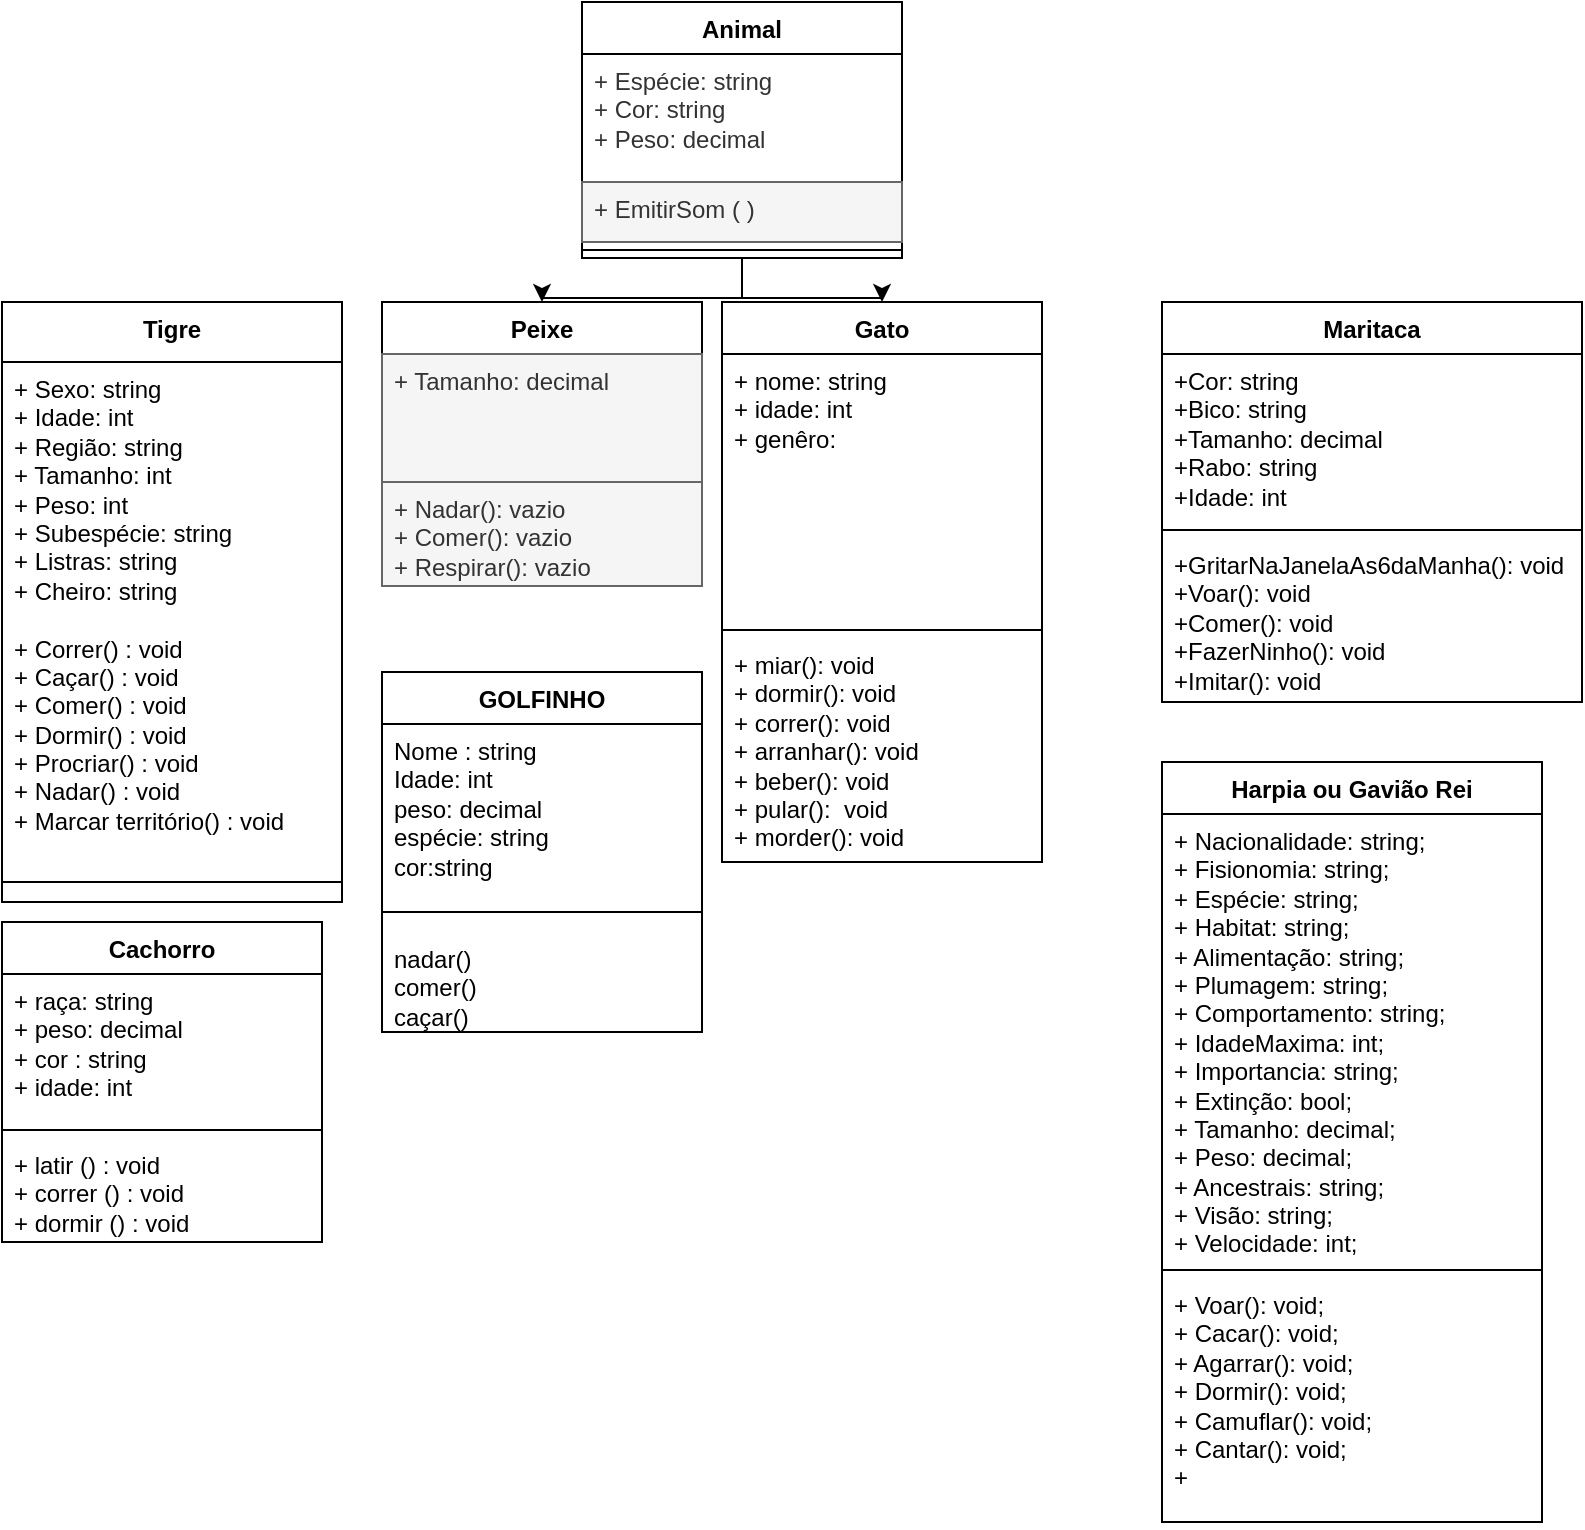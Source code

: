 <mxfile version="21.6.9" type="device">
  <diagram name="Página-1" id="l5NQ1jICLEUe-kAi1DZB">
    <mxGraphModel dx="1278" dy="545" grid="1" gridSize="10" guides="1" tooltips="1" connect="1" arrows="1" fold="1" page="1" pageScale="1" pageWidth="827" pageHeight="1169" math="0" shadow="0">
      <root>
        <mxCell id="0" />
        <mxCell id="1" parent="0" />
        <mxCell id="26nILdcjizVGjerDYyiH-1" value="Cachorro" style="swimlane;fontStyle=1;align=center;verticalAlign=top;childLayout=stackLayout;horizontal=1;startSize=26;horizontalStack=0;resizeParent=1;resizeParentMax=0;resizeLast=0;collapsible=1;marginBottom=0;whiteSpace=wrap;html=1;" vertex="1" parent="1">
          <mxGeometry x="10" y="690" width="160" height="160" as="geometry" />
        </mxCell>
        <mxCell id="26nILdcjizVGjerDYyiH-2" value="+ raça: string&lt;br&gt;+ peso: decimal&lt;br&gt;+ cor : string&lt;br&gt;+ idade: int" style="text;strokeColor=none;fillColor=none;align=left;verticalAlign=top;spacingLeft=4;spacingRight=4;overflow=hidden;rotatable=0;points=[[0,0.5],[1,0.5]];portConstraint=eastwest;whiteSpace=wrap;html=1;" vertex="1" parent="26nILdcjizVGjerDYyiH-1">
          <mxGeometry y="26" width="160" height="74" as="geometry" />
        </mxCell>
        <mxCell id="26nILdcjizVGjerDYyiH-3" value="" style="line;strokeWidth=1;fillColor=none;align=left;verticalAlign=middle;spacingTop=-1;spacingLeft=3;spacingRight=3;rotatable=0;labelPosition=right;points=[];portConstraint=eastwest;strokeColor=inherit;" vertex="1" parent="26nILdcjizVGjerDYyiH-1">
          <mxGeometry y="100" width="160" height="8" as="geometry" />
        </mxCell>
        <mxCell id="26nILdcjizVGjerDYyiH-4" value="+ latir () : void&lt;br&gt;+ correr () : void&lt;br&gt;+ dormir () : void" style="text;strokeColor=none;fillColor=none;align=left;verticalAlign=top;spacingLeft=4;spacingRight=4;overflow=hidden;rotatable=0;points=[[0,0.5],[1,0.5]];portConstraint=eastwest;whiteSpace=wrap;html=1;" vertex="1" parent="26nILdcjizVGjerDYyiH-1">
          <mxGeometry y="108" width="160" height="52" as="geometry" />
        </mxCell>
        <mxCell id="26nILdcjizVGjerDYyiH-11" value="Maritaca" style="swimlane;fontStyle=1;align=center;verticalAlign=top;childLayout=stackLayout;horizontal=1;startSize=26;horizontalStack=0;resizeParent=1;resizeParentMax=0;resizeLast=0;collapsible=1;marginBottom=0;whiteSpace=wrap;html=1;" vertex="1" parent="1">
          <mxGeometry x="590" y="380" width="210" height="200" as="geometry">
            <mxRectangle x="510" y="220" width="90" height="30" as="alternateBounds" />
          </mxGeometry>
        </mxCell>
        <mxCell id="26nILdcjizVGjerDYyiH-12" value="+Cor: string&lt;br&gt;+Bico: string&lt;br&gt;+Tamanho: decimal&lt;br&gt;+Rabo: string&lt;br&gt;+Idade: int" style="text;strokeColor=none;fillColor=none;align=left;verticalAlign=top;spacingLeft=4;spacingRight=4;overflow=hidden;rotatable=0;points=[[0,0.5],[1,0.5]];portConstraint=eastwest;whiteSpace=wrap;html=1;" vertex="1" parent="26nILdcjizVGjerDYyiH-11">
          <mxGeometry y="26" width="210" height="84" as="geometry" />
        </mxCell>
        <mxCell id="26nILdcjizVGjerDYyiH-13" value="" style="line;strokeWidth=1;fillColor=none;align=left;verticalAlign=middle;spacingTop=-1;spacingLeft=3;spacingRight=3;rotatable=0;labelPosition=right;points=[];portConstraint=eastwest;strokeColor=inherit;" vertex="1" parent="26nILdcjizVGjerDYyiH-11">
          <mxGeometry y="110" width="210" height="8" as="geometry" />
        </mxCell>
        <mxCell id="26nILdcjizVGjerDYyiH-14" value="+GritarNaJanelaAs6daManha(): void&lt;br&gt;+Voar(): void&lt;br&gt;+Comer(): void&lt;br&gt;+FazerNinho(): void&lt;br&gt;+Imitar(): void" style="text;strokeColor=none;fillColor=none;align=left;verticalAlign=top;spacingLeft=4;spacingRight=4;overflow=hidden;rotatable=0;points=[[0,0.5],[1,0.5]];portConstraint=eastwest;whiteSpace=wrap;html=1;" vertex="1" parent="26nILdcjizVGjerDYyiH-11">
          <mxGeometry y="118" width="210" height="82" as="geometry" />
        </mxCell>
        <mxCell id="26nILdcjizVGjerDYyiH-15" value="&lt;font style=&quot;vertical-align: inherit;&quot;&gt;&lt;font style=&quot;vertical-align: inherit;&quot;&gt;Peixe&lt;/font&gt;&lt;/font&gt;" style="swimlane;fontStyle=1;align=center;verticalAlign=top;childLayout=stackLayout;horizontal=1;startSize=26;horizontalStack=0;resizeParent=1;resizeParentMax=0;resizeLast=0;collapsible=1;marginBottom=0;whiteSpace=wrap;html=1;" vertex="1" parent="1">
          <mxGeometry x="200" y="380" width="160" height="142" as="geometry">
            <mxRectangle x="140" y="220" width="70" height="30" as="alternateBounds" />
          </mxGeometry>
        </mxCell>
        <mxCell id="26nILdcjizVGjerDYyiH-16" value="&lt;font style=&quot;vertical-align: inherit;&quot;&gt;&lt;font style=&quot;vertical-align: inherit;&quot;&gt;&lt;font style=&quot;vertical-align: inherit;&quot;&gt;&lt;font style=&quot;vertical-align: inherit;&quot;&gt;&lt;font style=&quot;vertical-align: inherit;&quot;&gt;&lt;font style=&quot;vertical-align: inherit;&quot;&gt;+ Tamanho: decimal &lt;/font&gt;&lt;/font&gt;&lt;br&gt;&lt;/font&gt;&lt;/font&gt;&lt;br&gt;&lt;/font&gt;&lt;/font&gt;" style="text;strokeColor=#666666;fillColor=#f5f5f5;align=left;verticalAlign=top;spacingLeft=4;spacingRight=4;overflow=hidden;rotatable=0;points=[[0,0.5],[1,0.5]];portConstraint=eastwest;whiteSpace=wrap;html=1;fontColor=#333333;" vertex="1" parent="26nILdcjizVGjerDYyiH-15">
          <mxGeometry y="26" width="160" height="64" as="geometry" />
        </mxCell>
        <mxCell id="26nILdcjizVGjerDYyiH-17" value="&lt;font style=&quot;vertical-align: inherit;&quot;&gt;&lt;font style=&quot;vertical-align: inherit;&quot;&gt;&lt;font style=&quot;vertical-align: inherit;&quot;&gt;&lt;font style=&quot;vertical-align: inherit;&quot;&gt;&lt;font style=&quot;vertical-align: inherit;&quot;&gt;&lt;font style=&quot;vertical-align: inherit;&quot;&gt;&lt;font style=&quot;vertical-align: inherit;&quot;&gt;&lt;font style=&quot;vertical-align: inherit;&quot;&gt;&lt;font style=&quot;vertical-align: inherit;&quot;&gt;&lt;font style=&quot;vertical-align: inherit;&quot;&gt;+ Nadar(): vazio &lt;/font&gt;&lt;/font&gt;&lt;/font&gt;&lt;/font&gt;&lt;br&gt;&lt;font style=&quot;vertical-align: inherit;&quot;&gt;&lt;font style=&quot;vertical-align: inherit;&quot;&gt;&lt;font style=&quot;vertical-align: inherit;&quot;&gt;&lt;font style=&quot;vertical-align: inherit;&quot;&gt;+ Comer(): vazio &lt;/font&gt;&lt;/font&gt;&lt;/font&gt;&lt;/font&gt;&lt;br&gt;&lt;font style=&quot;vertical-align: inherit;&quot;&gt;&lt;font style=&quot;vertical-align: inherit;&quot;&gt;&lt;font style=&quot;vertical-align: inherit;&quot;&gt;&lt;font style=&quot;vertical-align: inherit;&quot;&gt;+ Respirar(): vazio&lt;/font&gt;&lt;/font&gt;&lt;/font&gt;&lt;/font&gt;&lt;br&gt;&lt;/font&gt;&lt;/font&gt;&lt;/font&gt;&lt;/font&gt;&lt;/font&gt;&lt;/font&gt;" style="text;strokeColor=#666666;fillColor=#f5f5f5;align=left;verticalAlign=top;spacingLeft=4;spacingRight=4;overflow=hidden;rotatable=0;points=[[0,0.5],[1,0.5]];portConstraint=eastwest;whiteSpace=wrap;html=1;fontColor=#333333;" vertex="1" parent="26nILdcjizVGjerDYyiH-15">
          <mxGeometry y="90" width="160" height="52" as="geometry" />
        </mxCell>
        <mxCell id="26nILdcjizVGjerDYyiH-18" value="GOLFINHO" style="swimlane;fontStyle=1;align=center;verticalAlign=top;childLayout=stackLayout;horizontal=1;startSize=26;horizontalStack=0;resizeParent=1;resizeParentMax=0;resizeLast=0;collapsible=1;marginBottom=0;whiteSpace=wrap;html=1;" vertex="1" parent="1">
          <mxGeometry x="200" y="565" width="160" height="180" as="geometry">
            <mxRectangle x="140" y="400" width="100" height="30" as="alternateBounds" />
          </mxGeometry>
        </mxCell>
        <mxCell id="26nILdcjizVGjerDYyiH-19" value="Nome : string&lt;br&gt;Idade: int&amp;nbsp;&lt;br&gt;peso: decimal&lt;br&gt;espécie: string&lt;br&gt;cor:string" style="text;strokeColor=none;fillColor=none;align=left;verticalAlign=top;spacingLeft=4;spacingRight=4;overflow=hidden;rotatable=0;points=[[0,0.5],[1,0.5]];portConstraint=eastwest;whiteSpace=wrap;html=1;" vertex="1" parent="26nILdcjizVGjerDYyiH-18">
          <mxGeometry y="26" width="160" height="84" as="geometry" />
        </mxCell>
        <mxCell id="26nILdcjizVGjerDYyiH-20" value="" style="line;strokeWidth=1;fillColor=none;align=left;verticalAlign=middle;spacingTop=-1;spacingLeft=3;spacingRight=3;rotatable=0;labelPosition=right;points=[];portConstraint=eastwest;strokeColor=inherit;" vertex="1" parent="26nILdcjizVGjerDYyiH-18">
          <mxGeometry y="110" width="160" height="20" as="geometry" />
        </mxCell>
        <mxCell id="26nILdcjizVGjerDYyiH-21" value="nadar()&lt;br&gt;comer()&lt;br&gt;caçar()" style="text;strokeColor=none;fillColor=none;align=left;verticalAlign=top;spacingLeft=4;spacingRight=4;overflow=hidden;rotatable=0;points=[[0,0.5],[1,0.5]];portConstraint=eastwest;whiteSpace=wrap;html=1;" vertex="1" parent="26nILdcjizVGjerDYyiH-18">
          <mxGeometry y="130" width="160" height="50" as="geometry" />
        </mxCell>
        <mxCell id="26nILdcjizVGjerDYyiH-22" value="Harpia ou Gavião Rei&lt;br&gt;" style="swimlane;fontStyle=1;align=center;verticalAlign=top;childLayout=stackLayout;horizontal=1;startSize=26;horizontalStack=0;resizeParent=1;resizeParentMax=0;resizeLast=0;collapsible=1;marginBottom=0;whiteSpace=wrap;html=1;" vertex="1" parent="1">
          <mxGeometry x="590" y="610" width="190" height="380" as="geometry">
            <mxRectangle x="510" y="450" width="160" height="30" as="alternateBounds" />
          </mxGeometry>
        </mxCell>
        <mxCell id="26nILdcjizVGjerDYyiH-23" value="+ Nacionalidade: string;&lt;br&gt;+ Fisionomia: string;&lt;br&gt;+ Espécie: string;&lt;br&gt;+ Habitat: string;&lt;br&gt;+ Alimentação: string;&lt;br&gt;+ Plumagem: string;&lt;br&gt;+ Comportamento: string;&lt;br&gt;+ IdadeMaxima: int;&lt;br&gt;+ Importancia: string;&lt;br&gt;+ Extinção: bool;&lt;br&gt;+ Tamanho: decimal;&lt;br&gt;+ Peso: decimal;&lt;br&gt;+ Ancestrais: string;&lt;br&gt;+ Visão: string;&lt;br&gt;+ Velocidade: int;" style="text;strokeColor=none;fillColor=none;align=left;verticalAlign=top;spacingLeft=4;spacingRight=4;overflow=hidden;rotatable=0;points=[[0,0.5],[1,0.5]];portConstraint=eastwest;whiteSpace=wrap;html=1;" vertex="1" parent="26nILdcjizVGjerDYyiH-22">
          <mxGeometry y="26" width="190" height="224" as="geometry" />
        </mxCell>
        <mxCell id="26nILdcjizVGjerDYyiH-24" value="" style="line;strokeWidth=1;fillColor=none;align=left;verticalAlign=middle;spacingTop=-1;spacingLeft=3;spacingRight=3;rotatable=0;labelPosition=right;points=[];portConstraint=eastwest;strokeColor=inherit;" vertex="1" parent="26nILdcjizVGjerDYyiH-22">
          <mxGeometry y="250" width="190" height="8" as="geometry" />
        </mxCell>
        <mxCell id="26nILdcjizVGjerDYyiH-25" value="+ Voar(): void;&lt;br&gt;+ Cacar(): void;&lt;br&gt;+ Agarrar(): void;&lt;br&gt;+ Dormir(): void;&lt;br&gt;+ Camuflar(): void;&lt;br&gt;+ Cantar(): void;&lt;br&gt;+&amp;nbsp;" style="text;strokeColor=none;fillColor=none;align=left;verticalAlign=top;spacingLeft=4;spacingRight=4;overflow=hidden;rotatable=0;points=[[0,0.5],[1,0.5]];portConstraint=eastwest;whiteSpace=wrap;html=1;" vertex="1" parent="26nILdcjizVGjerDYyiH-22">
          <mxGeometry y="258" width="190" height="122" as="geometry" />
        </mxCell>
        <mxCell id="26nILdcjizVGjerDYyiH-26" value="Tigre" style="swimlane;fontStyle=1;align=center;verticalAlign=top;childLayout=stackLayout;horizontal=1;startSize=30;horizontalStack=0;resizeParent=1;resizeParentMax=0;resizeLast=0;collapsible=1;marginBottom=0;whiteSpace=wrap;html=1;" vertex="1" parent="1">
          <mxGeometry x="10" y="380" width="170" height="300" as="geometry">
            <mxRectangle y="220" width="70" height="30" as="alternateBounds" />
          </mxGeometry>
        </mxCell>
        <mxCell id="26nILdcjizVGjerDYyiH-27" value="+ Sexo: string&lt;br&gt;+ Idade: int&lt;br&gt;+ Região: string&lt;br&gt;+ Tamanho: int&lt;br&gt;+ Peso: int&lt;br&gt;+ Subespécie: string&lt;br&gt;+ Listras: string&lt;br&gt;+ Cheiro: string&lt;br&gt;&lt;br&gt;+ Correr() : void&lt;br&gt;+ Caçar() : void&lt;br&gt;+ Comer() : void&lt;br&gt;+ Dormir() : void&lt;br&gt;+ Procriar() : void&lt;br&gt;+ Nadar() : void&lt;br&gt;+ Marcar território() : void" style="text;strokeColor=none;fillColor=none;align=left;verticalAlign=top;spacingLeft=4;spacingRight=4;overflow=hidden;rotatable=0;points=[[0,0.5],[1,0.5]];portConstraint=eastwest;whiteSpace=wrap;html=1;" vertex="1" parent="26nILdcjizVGjerDYyiH-26">
          <mxGeometry y="30" width="170" height="250" as="geometry" />
        </mxCell>
        <mxCell id="26nILdcjizVGjerDYyiH-38" value="" style="line;strokeWidth=1;fillColor=none;align=left;verticalAlign=middle;spacingTop=-1;spacingLeft=3;spacingRight=3;rotatable=0;labelPosition=right;points=[];portConstraint=eastwest;strokeColor=inherit;" vertex="1" parent="26nILdcjizVGjerDYyiH-26">
          <mxGeometry y="280" width="170" height="20" as="geometry" />
        </mxCell>
        <mxCell id="26nILdcjizVGjerDYyiH-29" value="Gato" style="swimlane;fontStyle=1;align=center;verticalAlign=top;childLayout=stackLayout;horizontal=1;startSize=26;horizontalStack=0;resizeParent=1;resizeParentMax=0;resizeLast=0;collapsible=1;marginBottom=0;whiteSpace=wrap;html=1;" vertex="1" parent="1">
          <mxGeometry x="370" y="380" width="160" height="280" as="geometry" />
        </mxCell>
        <mxCell id="26nILdcjizVGjerDYyiH-30" value="+ nome: string&lt;br&gt;+ idade: int&lt;br&gt;+ genêro:&lt;br&gt;" style="text;strokeColor=none;fillColor=none;align=left;verticalAlign=top;spacingLeft=4;spacingRight=4;overflow=hidden;rotatable=0;points=[[0,0.5],[1,0.5]];portConstraint=eastwest;whiteSpace=wrap;html=1;" vertex="1" parent="26nILdcjizVGjerDYyiH-29">
          <mxGeometry y="26" width="160" height="134" as="geometry" />
        </mxCell>
        <mxCell id="26nILdcjizVGjerDYyiH-31" value="" style="line;strokeWidth=1;fillColor=none;align=left;verticalAlign=middle;spacingTop=-1;spacingLeft=3;spacingRight=3;rotatable=0;labelPosition=right;points=[];portConstraint=eastwest;strokeColor=inherit;" vertex="1" parent="26nILdcjizVGjerDYyiH-29">
          <mxGeometry y="160" width="160" height="8" as="geometry" />
        </mxCell>
        <mxCell id="26nILdcjizVGjerDYyiH-32" value="+ miar(): void&lt;br&gt;+ dormir(): void&lt;br&gt;+ correr(): void&lt;br&gt;+ arranhar(): void&lt;br&gt;+ beber(): void&lt;br&gt;+ pular():&amp;nbsp; void&lt;br&gt;+ morder(): void" style="text;strokeColor=none;fillColor=none;align=left;verticalAlign=top;spacingLeft=4;spacingRight=4;overflow=hidden;rotatable=0;points=[[0,0.5],[1,0.5]];portConstraint=eastwest;whiteSpace=wrap;html=1;" vertex="1" parent="26nILdcjizVGjerDYyiH-29">
          <mxGeometry y="168" width="160" height="112" as="geometry" />
        </mxCell>
        <mxCell id="26nILdcjizVGjerDYyiH-44" style="edgeStyle=orthogonalEdgeStyle;rounded=0;orthogonalLoop=1;jettySize=auto;html=1;exitX=0.5;exitY=1;exitDx=0;exitDy=0;entryX=0.5;entryY=0;entryDx=0;entryDy=0;" edge="1" parent="1" source="26nILdcjizVGjerDYyiH-39" target="26nILdcjizVGjerDYyiH-15">
          <mxGeometry relative="1" as="geometry" />
        </mxCell>
        <mxCell id="26nILdcjizVGjerDYyiH-45" style="edgeStyle=orthogonalEdgeStyle;rounded=0;orthogonalLoop=1;jettySize=auto;html=1;entryX=0.5;entryY=0;entryDx=0;entryDy=0;" edge="1" parent="1" source="26nILdcjizVGjerDYyiH-39" target="26nILdcjizVGjerDYyiH-29">
          <mxGeometry relative="1" as="geometry" />
        </mxCell>
        <mxCell id="26nILdcjizVGjerDYyiH-39" value="Animal" style="swimlane;fontStyle=1;align=center;verticalAlign=top;childLayout=stackLayout;horizontal=1;startSize=26;horizontalStack=0;resizeParent=1;resizeParentMax=0;resizeLast=0;collapsible=1;marginBottom=0;whiteSpace=wrap;html=1;" vertex="1" parent="1">
          <mxGeometry x="300" y="230" width="160" height="128" as="geometry" />
        </mxCell>
        <mxCell id="26nILdcjizVGjerDYyiH-40" value="&lt;font style=&quot;border-color: var(--border-color); color: rgb(51, 51, 51); vertical-align: inherit;&quot;&gt;+ Espécie: string&lt;/font&gt;&lt;br style=&quot;border-color: var(--border-color); color: rgb(51, 51, 51);&quot;&gt;&lt;font style=&quot;border-color: var(--border-color); color: rgb(51, 51, 51); vertical-align: inherit;&quot;&gt;+ Cor: string&lt;/font&gt;&lt;br style=&quot;border-color: var(--border-color); color: rgb(51, 51, 51);&quot;&gt;&lt;font style=&quot;border-color: var(--border-color); color: rgb(51, 51, 51); vertical-align: inherit;&quot;&gt;+ Peso: decimal&lt;/font&gt;" style="text;strokeColor=none;fillColor=none;align=left;verticalAlign=top;spacingLeft=4;spacingRight=4;overflow=hidden;rotatable=0;points=[[0,0.5],[1,0.5]];portConstraint=eastwest;whiteSpace=wrap;html=1;" vertex="1" parent="26nILdcjizVGjerDYyiH-39">
          <mxGeometry y="26" width="160" height="64" as="geometry" />
        </mxCell>
        <mxCell id="26nILdcjizVGjerDYyiH-46" value="&lt;font style=&quot;vertical-align: inherit;&quot;&gt;&lt;font style=&quot;vertical-align: inherit;&quot;&gt;&lt;font style=&quot;vertical-align: inherit;&quot;&gt;&lt;font style=&quot;vertical-align: inherit;&quot;&gt;&lt;font style=&quot;vertical-align: inherit;&quot;&gt;&lt;font style=&quot;vertical-align: inherit;&quot;&gt;+ EmitirSom ( )&lt;br&gt;&lt;/font&gt;&lt;/font&gt;&lt;/font&gt;&lt;/font&gt;&lt;/font&gt;&lt;/font&gt;" style="text;strokeColor=#666666;fillColor=#f5f5f5;align=left;verticalAlign=top;spacingLeft=4;spacingRight=4;overflow=hidden;rotatable=0;points=[[0,0.5],[1,0.5]];portConstraint=eastwest;whiteSpace=wrap;html=1;fontColor=#333333;" vertex="1" parent="26nILdcjizVGjerDYyiH-39">
          <mxGeometry y="90" width="160" height="30" as="geometry" />
        </mxCell>
        <mxCell id="26nILdcjizVGjerDYyiH-41" value="" style="line;strokeWidth=1;fillColor=none;align=left;verticalAlign=middle;spacingTop=-1;spacingLeft=3;spacingRight=3;rotatable=0;labelPosition=right;points=[];portConstraint=eastwest;strokeColor=inherit;" vertex="1" parent="26nILdcjizVGjerDYyiH-39">
          <mxGeometry y="120" width="160" height="8" as="geometry" />
        </mxCell>
      </root>
    </mxGraphModel>
  </diagram>
</mxfile>
